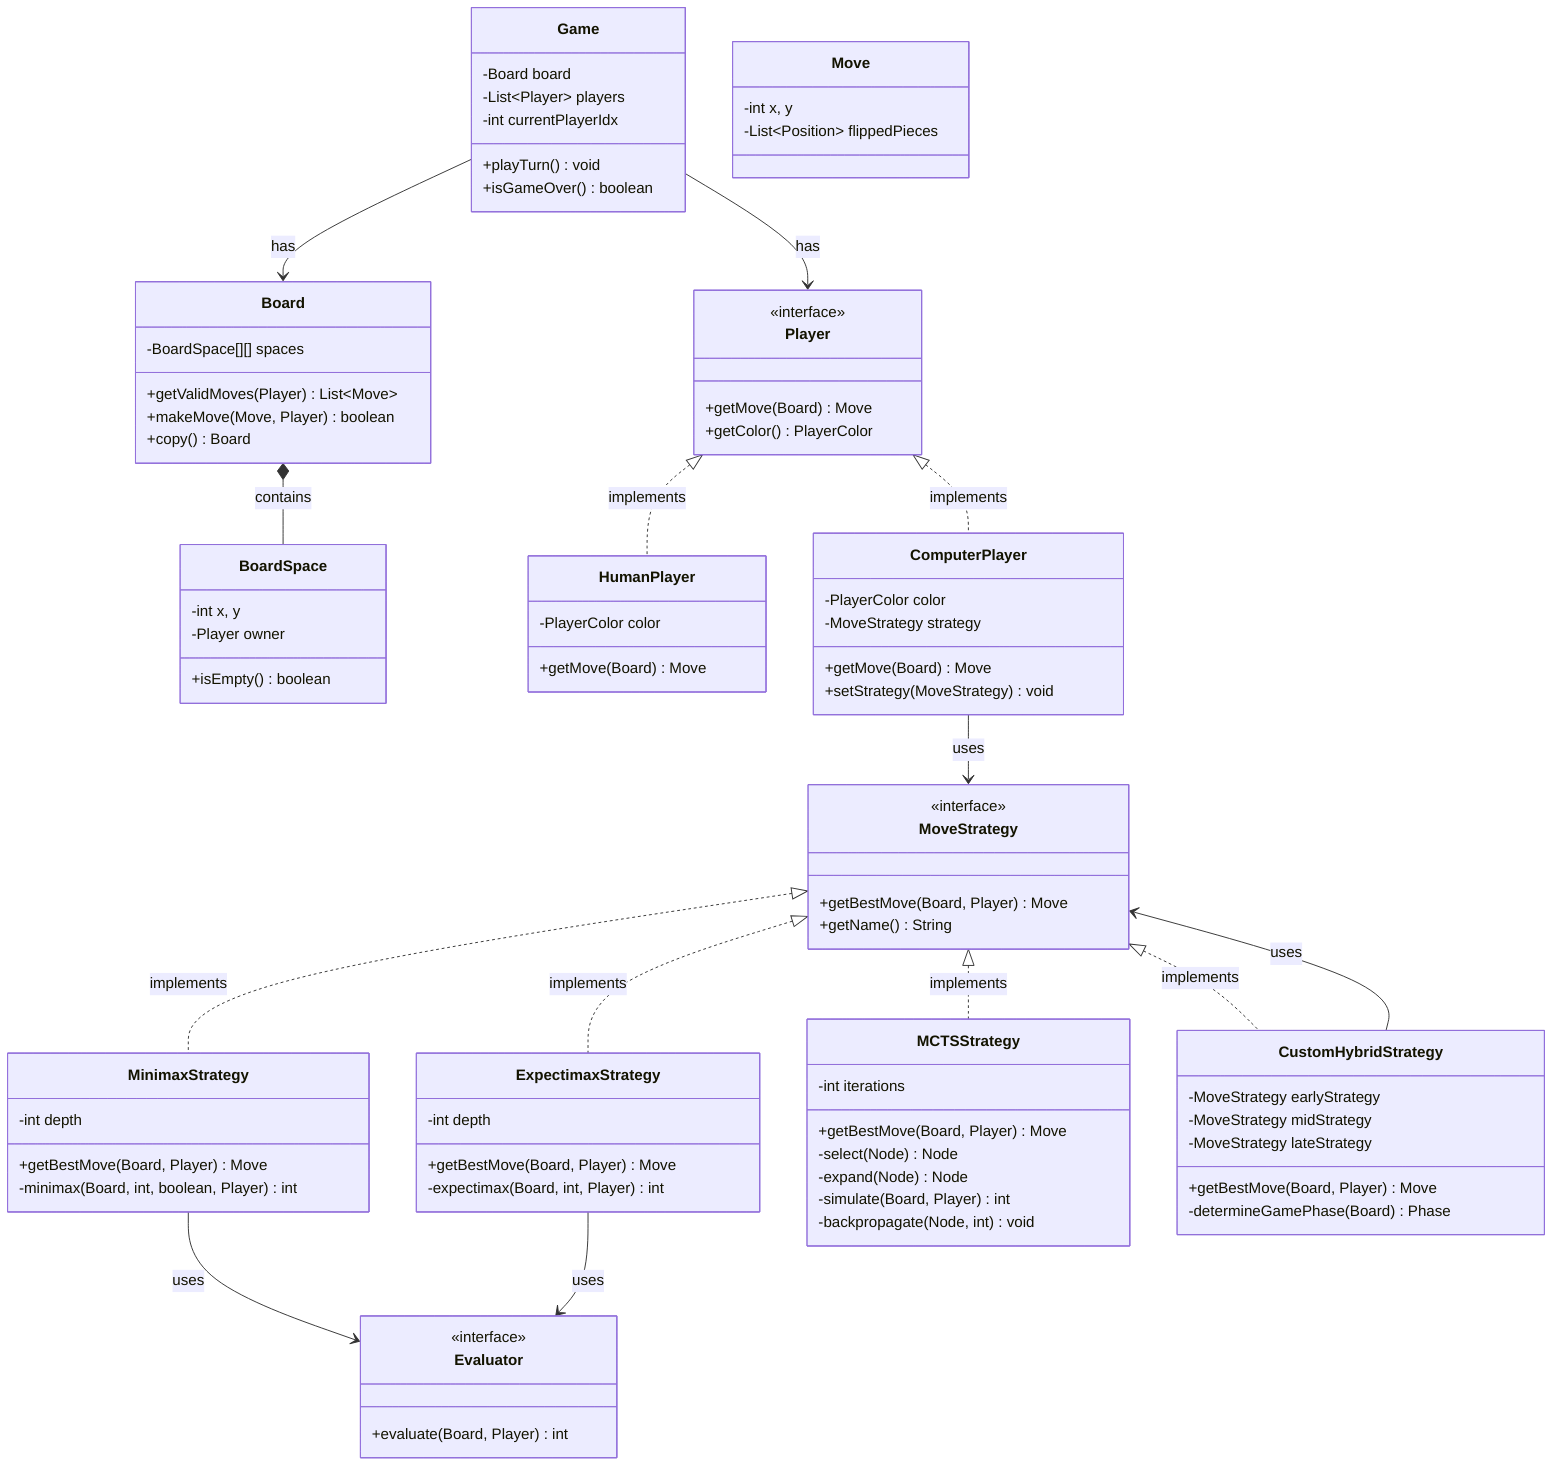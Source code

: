 classDiagram
    class Game {
        -Board board
        -List~Player~ players
        -int currentPlayerIdx
        +playTurn() void
        +isGameOver() boolean
    }

    class Board {
        -BoardSpace[][] spaces
        +getValidMoves(Player) List~Move~
        +makeMove(Move, Player) boolean
        +copy() Board
    }

    class BoardSpace {
        -int x, y
        -Player owner
        +isEmpty() boolean
    }

    class Move {
        -int x, y
        -List~Position~ flippedPieces
    }

    class Player {
        <<interface>>
        +getMove(Board) Move
        +getColor() PlayerColor
    }

    class HumanPlayer {
        -PlayerColor color
        +getMove(Board) Move
    }

    class ComputerPlayer {
        -PlayerColor color
        -MoveStrategy strategy
        +getMove(Board) Move
        +setStrategy(MoveStrategy) void
    }

    class MoveStrategy {
        <<interface>>
        +getBestMove(Board, Player) Move
        +getName() String
    }

    class MinimaxStrategy {
        -int depth
        +getBestMove(Board, Player) Move
        -minimax(Board, int, boolean, Player) int
    }

    class ExpectimaxStrategy {
        -int depth
        +getBestMove(Board, Player) Move
        -expectimax(Board, int, Player) int
    }

    class MCTSStrategy {
        -int iterations
        +getBestMove(Board, Player) Move
        -select(Node) Node
        -expand(Node) Node
        -simulate(Board, Player) int
        -backpropagate(Node, int) void
    }

    class CustomHybridStrategy {
        -MoveStrategy earlyStrategy
        -MoveStrategy midStrategy
        -MoveStrategy lateStrategy
        +getBestMove(Board, Player) Move
        -determineGamePhase(Board) Phase
    }

    class Evaluator {
        <<interface>>
        +evaluate(Board, Player) int
    }

    Game --> Board : has
    Game --> Player : has
    Board *-- BoardSpace : contains
    Player <|.. HumanPlayer : implements
    Player <|.. ComputerPlayer : implements
    ComputerPlayer --> MoveStrategy : uses
    MoveStrategy <|.. MinimaxStrategy : implements
    MoveStrategy <|.. ExpectimaxStrategy : implements
    MoveStrategy <|.. MCTSStrategy : implements
    MoveStrategy <|.. CustomHybridStrategy : implements
    MinimaxStrategy --> Evaluator : uses
    ExpectimaxStrategy --> Evaluator : uses
    CustomHybridStrategy --> MoveStrategy : uses